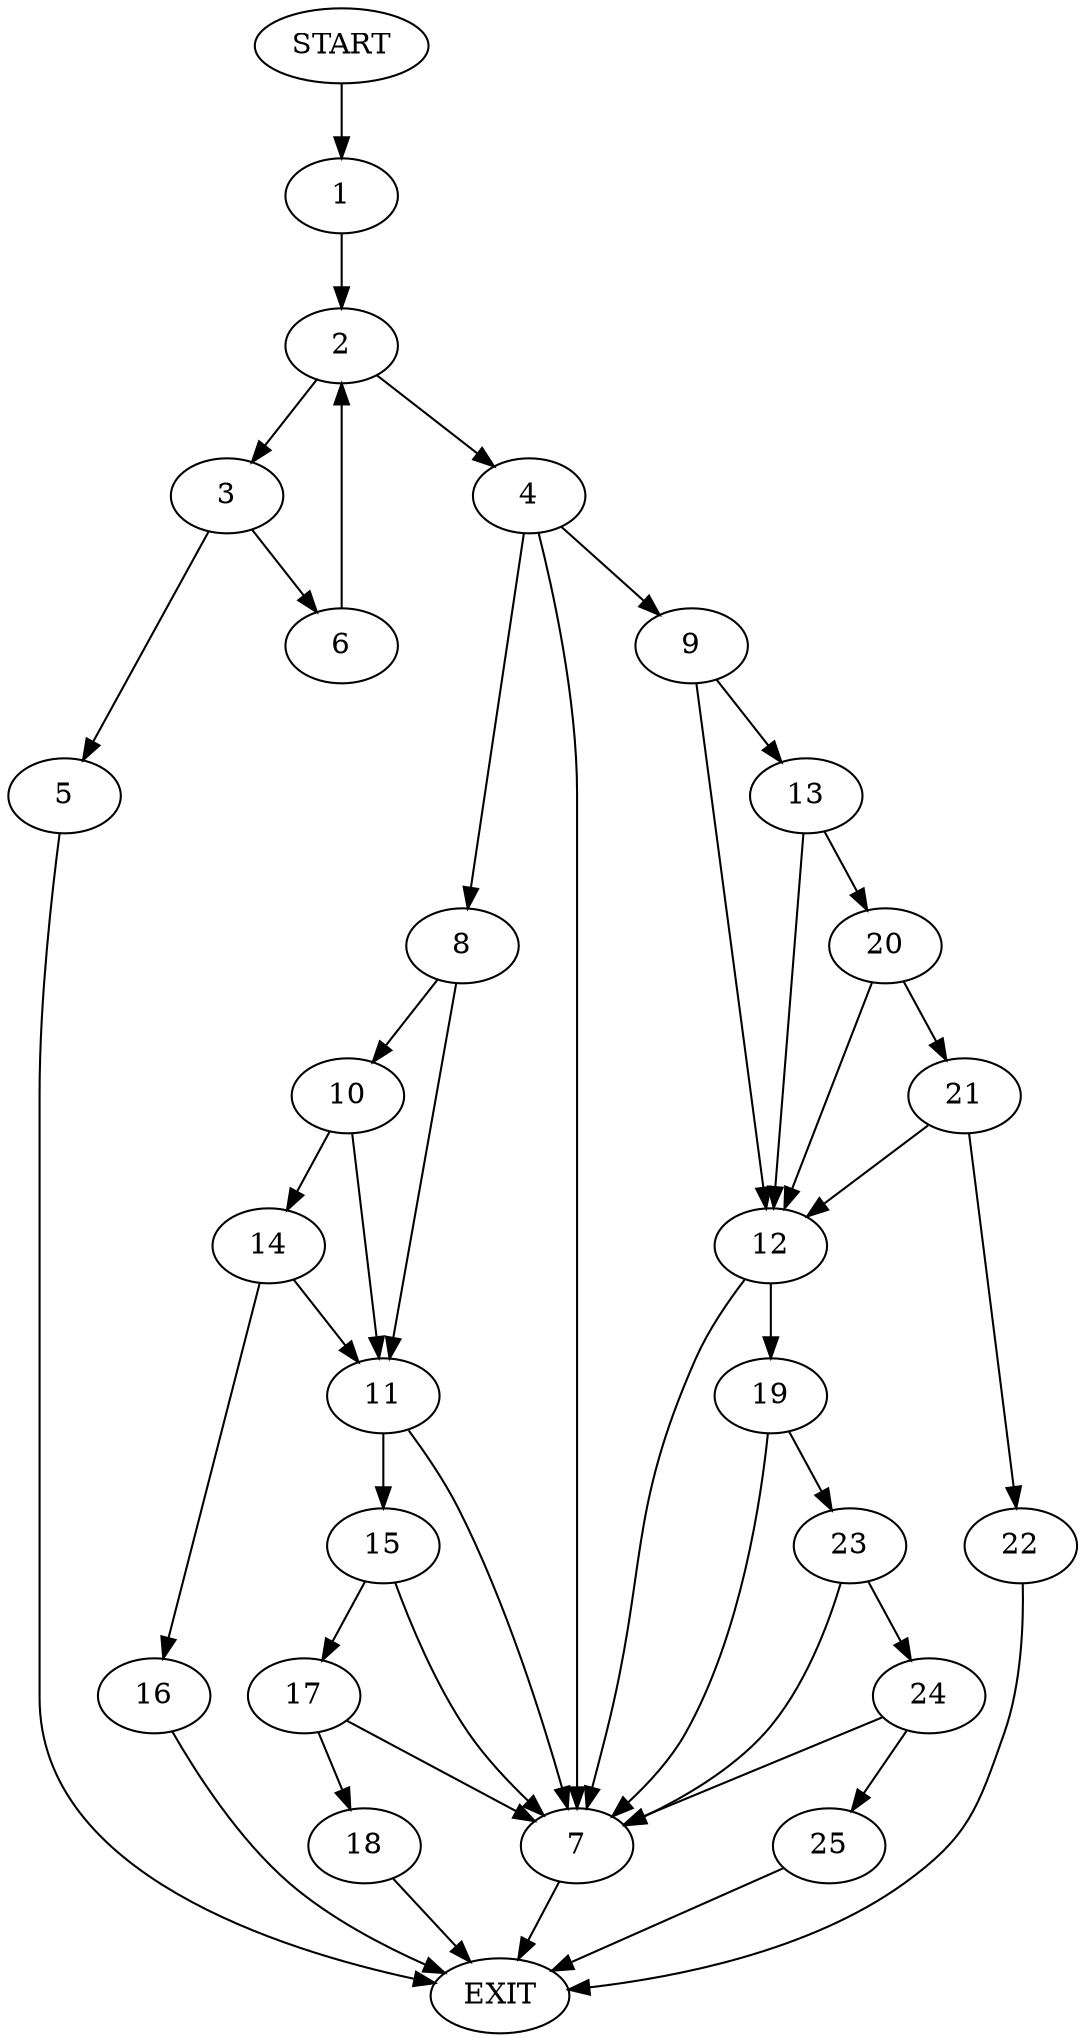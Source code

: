 digraph {
0 [label="START"]
26 [label="EXIT"]
0 -> 1
1 -> 2
2 -> 3
2 -> 4
3 -> 5
3 -> 6
4 -> 7
4 -> 8
4 -> 9
5 -> 26
6 -> 2
7 -> 26
8 -> 10
8 -> 11
9 -> 12
9 -> 13
10 -> 14
10 -> 11
11 -> 7
11 -> 15
14 -> 16
14 -> 11
16 -> 26
15 -> 17
15 -> 7
17 -> 18
17 -> 7
18 -> 26
12 -> 7
12 -> 19
13 -> 20
13 -> 12
20 -> 12
20 -> 21
21 -> 12
21 -> 22
22 -> 26
19 -> 23
19 -> 7
23 -> 7
23 -> 24
24 -> 7
24 -> 25
25 -> 26
}
